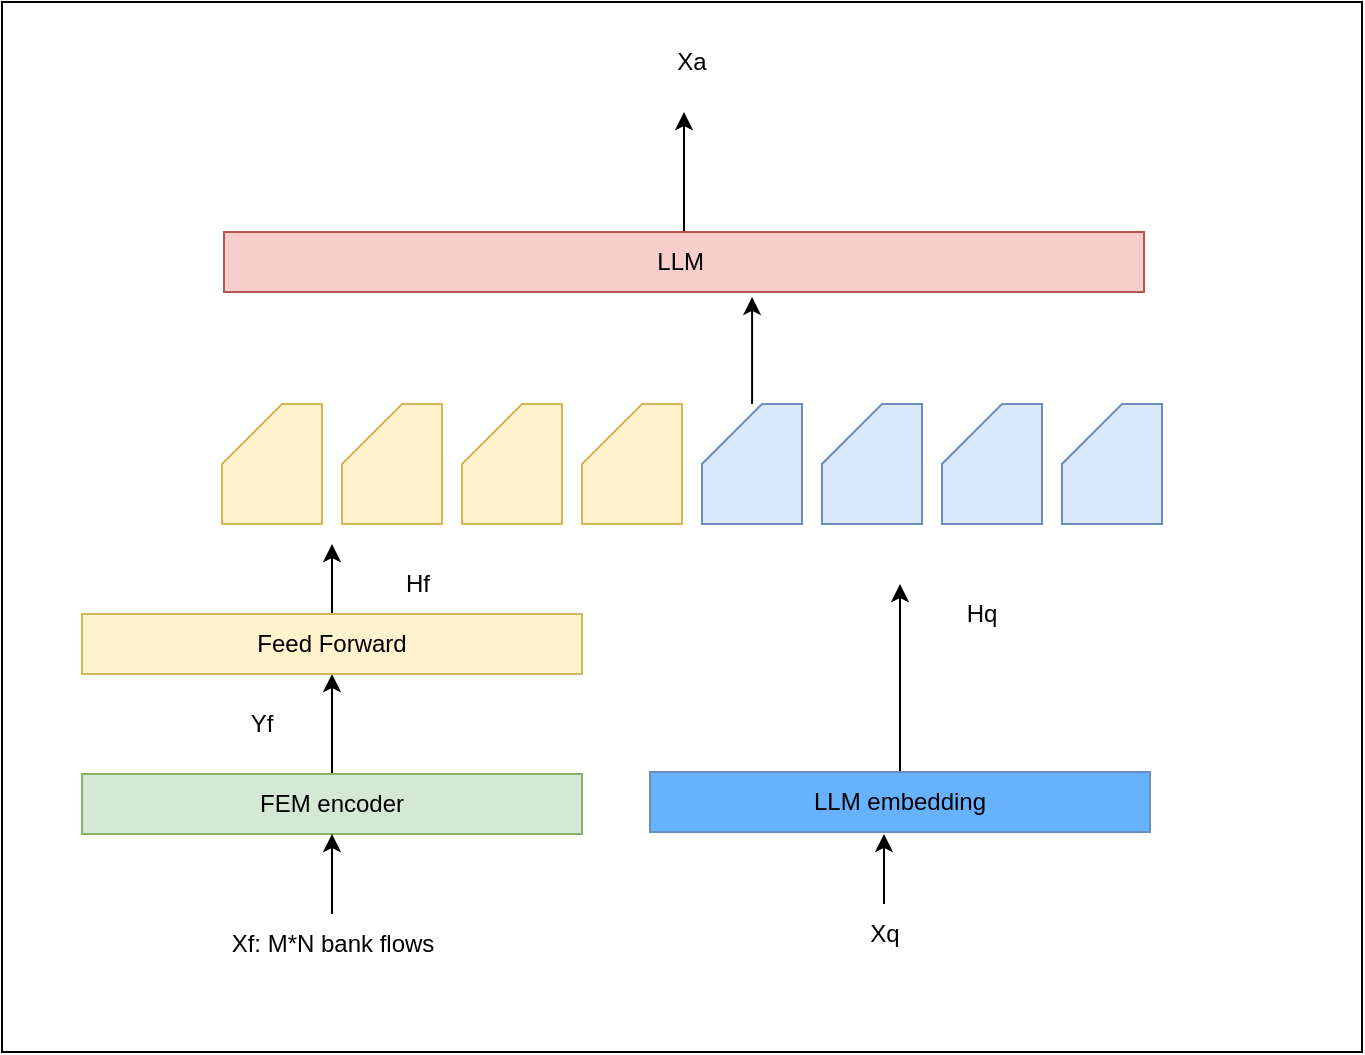 <mxfile version="24.2.3" type="github">
  <diagram id="C5RBs43oDa-KdzZeNtuy" name="Page-1">
    <mxGraphModel dx="1434" dy="739" grid="1" gridSize="10" guides="1" tooltips="1" connect="1" arrows="1" fold="1" page="1" pageScale="1" pageWidth="827" pageHeight="1169" math="0" shadow="0">
      <root>
        <mxCell id="WIyWlLk6GJQsqaUBKTNV-0" />
        <mxCell id="WIyWlLk6GJQsqaUBKTNV-1" parent="WIyWlLk6GJQsqaUBKTNV-0" />
        <mxCell id="Z6Fpm4Yamzv-W9hcDJNI-27" value="" style="rounded=0;whiteSpace=wrap;html=1;" vertex="1" parent="WIyWlLk6GJQsqaUBKTNV-1">
          <mxGeometry x="90" y="65" width="680" height="525" as="geometry" />
        </mxCell>
        <mxCell id="Z6Fpm4Yamzv-W9hcDJNI-2" style="edgeStyle=orthogonalEdgeStyle;rounded=0;orthogonalLoop=1;jettySize=auto;html=1;" edge="1" parent="WIyWlLk6GJQsqaUBKTNV-1" source="Z6Fpm4Yamzv-W9hcDJNI-0" target="Z6Fpm4Yamzv-W9hcDJNI-1">
          <mxGeometry relative="1" as="geometry" />
        </mxCell>
        <mxCell id="Z6Fpm4Yamzv-W9hcDJNI-0" value="FEM encoder" style="rounded=0;whiteSpace=wrap;html=1;fillColor=#d5e8d4;strokeColor=#82b366;" vertex="1" parent="WIyWlLk6GJQsqaUBKTNV-1">
          <mxGeometry x="130" y="451" width="250" height="30" as="geometry" />
        </mxCell>
        <mxCell id="Z6Fpm4Yamzv-W9hcDJNI-19" style="edgeStyle=orthogonalEdgeStyle;rounded=0;orthogonalLoop=1;jettySize=auto;html=1;" edge="1" parent="WIyWlLk6GJQsqaUBKTNV-1" source="Z6Fpm4Yamzv-W9hcDJNI-1">
          <mxGeometry relative="1" as="geometry">
            <mxPoint x="255" y="336" as="targetPoint" />
          </mxGeometry>
        </mxCell>
        <mxCell id="Z6Fpm4Yamzv-W9hcDJNI-1" value="Feed Forward" style="rounded=0;whiteSpace=wrap;html=1;fillColor=#fff2cc;strokeColor=#d6b656;" vertex="1" parent="WIyWlLk6GJQsqaUBKTNV-1">
          <mxGeometry x="130" y="371" width="250" height="30" as="geometry" />
        </mxCell>
        <mxCell id="Z6Fpm4Yamzv-W9hcDJNI-3" value="Yf" style="text;html=1;align=center;verticalAlign=middle;whiteSpace=wrap;rounded=0;" vertex="1" parent="WIyWlLk6GJQsqaUBKTNV-1">
          <mxGeometry x="190" y="411" width="60" height="30" as="geometry" />
        </mxCell>
        <mxCell id="Z6Fpm4Yamzv-W9hcDJNI-5" style="edgeStyle=orthogonalEdgeStyle;rounded=0;orthogonalLoop=1;jettySize=auto;html=1;" edge="1" parent="WIyWlLk6GJQsqaUBKTNV-1" source="Z6Fpm4Yamzv-W9hcDJNI-4" target="Z6Fpm4Yamzv-W9hcDJNI-0">
          <mxGeometry relative="1" as="geometry" />
        </mxCell>
        <mxCell id="Z6Fpm4Yamzv-W9hcDJNI-4" value="Xf: M*N bank flows" style="text;html=1;align=center;verticalAlign=middle;whiteSpace=wrap;rounded=0;" vertex="1" parent="WIyWlLk6GJQsqaUBKTNV-1">
          <mxGeometry x="182.5" y="521" width="145" height="30" as="geometry" />
        </mxCell>
        <mxCell id="Z6Fpm4Yamzv-W9hcDJNI-7" value="" style="shape=card;whiteSpace=wrap;html=1;fillColor=#fff2cc;strokeColor=#d6b656;" vertex="1" parent="WIyWlLk6GJQsqaUBKTNV-1">
          <mxGeometry x="200" y="266" width="50" height="60" as="geometry" />
        </mxCell>
        <mxCell id="Z6Fpm4Yamzv-W9hcDJNI-8" value="" style="shape=card;whiteSpace=wrap;html=1;fillColor=#fff2cc;strokeColor=#d6b656;" vertex="1" parent="WIyWlLk6GJQsqaUBKTNV-1">
          <mxGeometry x="260" y="266" width="50" height="60" as="geometry" />
        </mxCell>
        <mxCell id="Z6Fpm4Yamzv-W9hcDJNI-9" value="" style="shape=card;whiteSpace=wrap;html=1;fillColor=#fff2cc;strokeColor=#d6b656;" vertex="1" parent="WIyWlLk6GJQsqaUBKTNV-1">
          <mxGeometry x="320" y="266" width="50" height="60" as="geometry" />
        </mxCell>
        <mxCell id="Z6Fpm4Yamzv-W9hcDJNI-10" value="" style="shape=card;whiteSpace=wrap;html=1;fillColor=#fff2cc;strokeColor=#d6b656;" vertex="1" parent="WIyWlLk6GJQsqaUBKTNV-1">
          <mxGeometry x="380" y="266" width="50" height="60" as="geometry" />
        </mxCell>
        <mxCell id="Z6Fpm4Yamzv-W9hcDJNI-11" value="" style="shape=card;whiteSpace=wrap;html=1;fillColor=#dae8fc;strokeColor=#6c8ebf;" vertex="1" parent="WIyWlLk6GJQsqaUBKTNV-1">
          <mxGeometry x="440" y="266" width="50" height="60" as="geometry" />
        </mxCell>
        <mxCell id="Z6Fpm4Yamzv-W9hcDJNI-12" value="" style="shape=card;whiteSpace=wrap;html=1;fillColor=#dae8fc;strokeColor=#6c8ebf;" vertex="1" parent="WIyWlLk6GJQsqaUBKTNV-1">
          <mxGeometry x="500" y="266" width="50" height="60" as="geometry" />
        </mxCell>
        <mxCell id="Z6Fpm4Yamzv-W9hcDJNI-13" value="" style="shape=card;whiteSpace=wrap;html=1;fillColor=#dae8fc;strokeColor=#6c8ebf;" vertex="1" parent="WIyWlLk6GJQsqaUBKTNV-1">
          <mxGeometry x="560" y="266" width="50" height="60" as="geometry" />
        </mxCell>
        <mxCell id="Z6Fpm4Yamzv-W9hcDJNI-14" value="" style="shape=card;whiteSpace=wrap;html=1;fillColor=#dae8fc;strokeColor=#6c8ebf;" vertex="1" parent="WIyWlLk6GJQsqaUBKTNV-1">
          <mxGeometry x="620" y="266" width="50" height="60" as="geometry" />
        </mxCell>
        <mxCell id="Z6Fpm4Yamzv-W9hcDJNI-18" style="edgeStyle=orthogonalEdgeStyle;rounded=0;orthogonalLoop=1;jettySize=auto;html=1;" edge="1" parent="WIyWlLk6GJQsqaUBKTNV-1" source="Z6Fpm4Yamzv-W9hcDJNI-15">
          <mxGeometry relative="1" as="geometry">
            <mxPoint x="539" y="356" as="targetPoint" />
          </mxGeometry>
        </mxCell>
        <mxCell id="Z6Fpm4Yamzv-W9hcDJNI-15" value="LLM embedding" style="rounded=0;whiteSpace=wrap;html=1;fillColor=#66B2FF;strokeColor=#6c8ebf;" vertex="1" parent="WIyWlLk6GJQsqaUBKTNV-1">
          <mxGeometry x="414" y="450" width="250" height="30" as="geometry" />
        </mxCell>
        <mxCell id="Z6Fpm4Yamzv-W9hcDJNI-16" value="Xq" style="text;html=1;align=center;verticalAlign=middle;whiteSpace=wrap;rounded=0;" vertex="1" parent="WIyWlLk6GJQsqaUBKTNV-1">
          <mxGeometry x="458.5" y="516" width="145" height="30" as="geometry" />
        </mxCell>
        <mxCell id="Z6Fpm4Yamzv-W9hcDJNI-17" style="edgeStyle=orthogonalEdgeStyle;rounded=0;orthogonalLoop=1;jettySize=auto;html=1;entryX=0.468;entryY=1.033;entryDx=0;entryDy=0;entryPerimeter=0;" edge="1" parent="WIyWlLk6GJQsqaUBKTNV-1" source="Z6Fpm4Yamzv-W9hcDJNI-16" target="Z6Fpm4Yamzv-W9hcDJNI-15">
          <mxGeometry relative="1" as="geometry" />
        </mxCell>
        <mxCell id="Z6Fpm4Yamzv-W9hcDJNI-20" value="Hf" style="text;html=1;align=center;verticalAlign=middle;whiteSpace=wrap;rounded=0;" vertex="1" parent="WIyWlLk6GJQsqaUBKTNV-1">
          <mxGeometry x="267.5" y="341" width="60" height="30" as="geometry" />
        </mxCell>
        <mxCell id="Z6Fpm4Yamzv-W9hcDJNI-21" value="Hq" style="text;html=1;align=center;verticalAlign=middle;whiteSpace=wrap;rounded=0;" vertex="1" parent="WIyWlLk6GJQsqaUBKTNV-1">
          <mxGeometry x="550" y="356" width="60" height="30" as="geometry" />
        </mxCell>
        <mxCell id="Z6Fpm4Yamzv-W9hcDJNI-24" style="edgeStyle=orthogonalEdgeStyle;rounded=0;orthogonalLoop=1;jettySize=auto;html=1;" edge="1" parent="WIyWlLk6GJQsqaUBKTNV-1" source="Z6Fpm4Yamzv-W9hcDJNI-22">
          <mxGeometry relative="1" as="geometry">
            <mxPoint x="431" y="120" as="targetPoint" />
          </mxGeometry>
        </mxCell>
        <mxCell id="Z6Fpm4Yamzv-W9hcDJNI-22" value="LLM&amp;nbsp;" style="rounded=0;whiteSpace=wrap;html=1;fillColor=#f8cecc;strokeColor=#b85450;" vertex="1" parent="WIyWlLk6GJQsqaUBKTNV-1">
          <mxGeometry x="201" y="180" width="460" height="30" as="geometry" />
        </mxCell>
        <mxCell id="Z6Fpm4Yamzv-W9hcDJNI-23" style="edgeStyle=orthogonalEdgeStyle;rounded=0;orthogonalLoop=1;jettySize=auto;html=1;entryX=0.574;entryY=1.083;entryDx=0;entryDy=0;entryPerimeter=0;" edge="1" parent="WIyWlLk6GJQsqaUBKTNV-1" source="Z6Fpm4Yamzv-W9hcDJNI-11" target="Z6Fpm4Yamzv-W9hcDJNI-22">
          <mxGeometry relative="1" as="geometry" />
        </mxCell>
        <mxCell id="Z6Fpm4Yamzv-W9hcDJNI-25" value="Xa" style="text;html=1;align=center;verticalAlign=middle;whiteSpace=wrap;rounded=0;" vertex="1" parent="WIyWlLk6GJQsqaUBKTNV-1">
          <mxGeometry x="358.5" y="80" width="151.5" height="30" as="geometry" />
        </mxCell>
      </root>
    </mxGraphModel>
  </diagram>
</mxfile>
